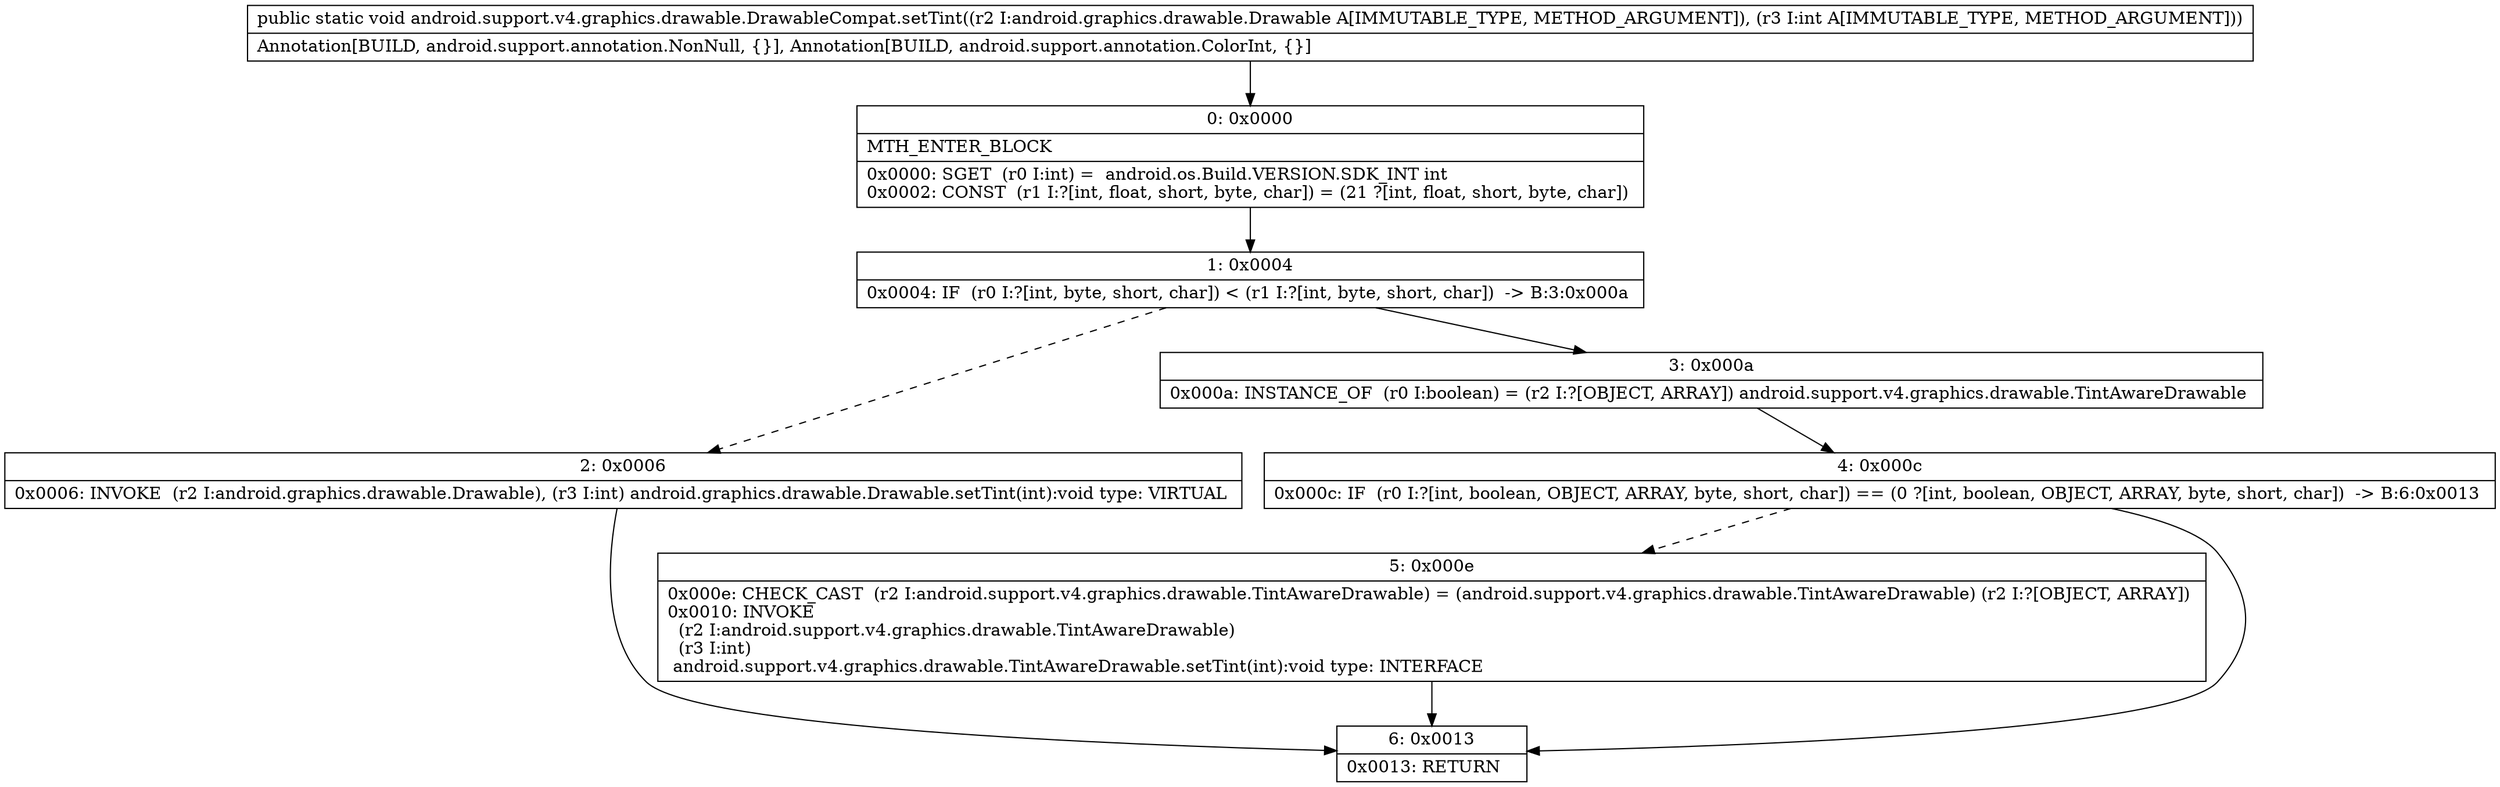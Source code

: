 digraph "CFG forandroid.support.v4.graphics.drawable.DrawableCompat.setTint(Landroid\/graphics\/drawable\/Drawable;I)V" {
Node_0 [shape=record,label="{0\:\ 0x0000|MTH_ENTER_BLOCK\l|0x0000: SGET  (r0 I:int) =  android.os.Build.VERSION.SDK_INT int \l0x0002: CONST  (r1 I:?[int, float, short, byte, char]) = (21 ?[int, float, short, byte, char]) \l}"];
Node_1 [shape=record,label="{1\:\ 0x0004|0x0004: IF  (r0 I:?[int, byte, short, char]) \< (r1 I:?[int, byte, short, char])  \-\> B:3:0x000a \l}"];
Node_2 [shape=record,label="{2\:\ 0x0006|0x0006: INVOKE  (r2 I:android.graphics.drawable.Drawable), (r3 I:int) android.graphics.drawable.Drawable.setTint(int):void type: VIRTUAL \l}"];
Node_3 [shape=record,label="{3\:\ 0x000a|0x000a: INSTANCE_OF  (r0 I:boolean) = (r2 I:?[OBJECT, ARRAY]) android.support.v4.graphics.drawable.TintAwareDrawable \l}"];
Node_4 [shape=record,label="{4\:\ 0x000c|0x000c: IF  (r0 I:?[int, boolean, OBJECT, ARRAY, byte, short, char]) == (0 ?[int, boolean, OBJECT, ARRAY, byte, short, char])  \-\> B:6:0x0013 \l}"];
Node_5 [shape=record,label="{5\:\ 0x000e|0x000e: CHECK_CAST  (r2 I:android.support.v4.graphics.drawable.TintAwareDrawable) = (android.support.v4.graphics.drawable.TintAwareDrawable) (r2 I:?[OBJECT, ARRAY]) \l0x0010: INVOKE  \l  (r2 I:android.support.v4.graphics.drawable.TintAwareDrawable)\l  (r3 I:int)\l android.support.v4.graphics.drawable.TintAwareDrawable.setTint(int):void type: INTERFACE \l}"];
Node_6 [shape=record,label="{6\:\ 0x0013|0x0013: RETURN   \l}"];
MethodNode[shape=record,label="{public static void android.support.v4.graphics.drawable.DrawableCompat.setTint((r2 I:android.graphics.drawable.Drawable A[IMMUTABLE_TYPE, METHOD_ARGUMENT]), (r3 I:int A[IMMUTABLE_TYPE, METHOD_ARGUMENT]))  | Annotation[BUILD, android.support.annotation.NonNull, \{\}], Annotation[BUILD, android.support.annotation.ColorInt, \{\}]\l}"];
MethodNode -> Node_0;
Node_0 -> Node_1;
Node_1 -> Node_2[style=dashed];
Node_1 -> Node_3;
Node_2 -> Node_6;
Node_3 -> Node_4;
Node_4 -> Node_5[style=dashed];
Node_4 -> Node_6;
Node_5 -> Node_6;
}

